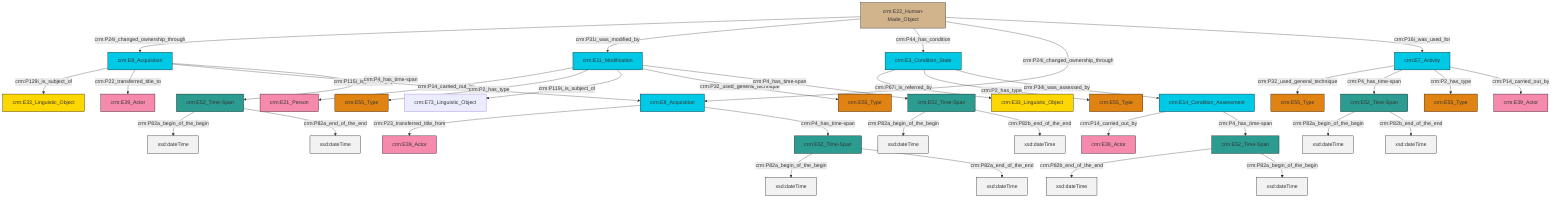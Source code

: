 graph TD
classDef Literal fill:#f2f2f2,stroke:#000000;
classDef CRM_Entity fill:#FFFFFF,stroke:#000000;
classDef Temporal_Entity fill:#00C9E6, stroke:#000000;
classDef Type fill:#E18312, stroke:#000000;
classDef Time-Span fill:#2C9C91, stroke:#000000;
classDef Appellation fill:#FFEB7F, stroke:#000000;
classDef Place fill:#008836, stroke:#000000;
classDef Persistent_Item fill:#B266B2, stroke:#000000;
classDef Conceptual_Object fill:#FFD700, stroke:#000000;
classDef Physical_Thing fill:#D2B48C, stroke:#000000;
classDef Actor fill:#f58aad, stroke:#000000;
classDef PC_Classes fill:#4ce600, stroke:#000000;
classDef Multi fill:#cccccc,stroke:#000000;

0["crm:E14_Condition_Assessment"]:::Temporal_Entity -->|crm:P14_carried_out_by| 1["crm:E39_Actor"]:::Actor
2["crm:E52_Time-Span"]:::Time-Span -->|crm:P82a_begin_of_the_begin| 3[xsd:dateTime]:::Literal
6["crm:E8_Acquisition"]:::Temporal_Entity -->|crm:P129i_is_subject_of| 7["crm:E33_Linguistic_Object"]:::Conceptual_Object
6["crm:E8_Acquisition"]:::Temporal_Entity -->|crm:P22_transferred_title_to| 4["crm:E39_Actor"]:::Actor
19["crm:E52_Time-Span"]:::Time-Span -->|crm:P82a_begin_of_the_begin| 20[xsd:dateTime]:::Literal
12["crm:E11_Modification"]:::Temporal_Entity -->|crm:P14_carried_out_by| 21["crm:E21_Person"]:::Actor
0["crm:E14_Condition_Assessment"]:::Temporal_Entity -->|crm:P4_has_time-span| 23["crm:E52_Time-Span"]:::Time-Span
12["crm:E11_Modification"]:::Temporal_Entity -->|crm:P2_has_type| 14["crm:E55_Type"]:::Type
6["crm:E8_Acquisition"]:::Temporal_Entity -->|crm:P115i_is_finished_by| 26["crm:E8_Acquisition"]:::Temporal_Entity
2["crm:E52_Time-Span"]:::Time-Span -->|crm:P82a_end_of_the_end| 27[xsd:dateTime]:::Literal
28["crm:E22_Human-Made_Object"]:::Physical_Thing -->|crm:P24i_changed_ownership_through| 6["crm:E8_Acquisition"]:::Temporal_Entity
10["crm:E3_Condition_State"]:::Temporal_Entity -->|crm:P67i_is_referred_by| 8["crm:E33_Linguistic_Object"]:::Conceptual_Object
32["crm:E52_Time-Span"]:::Time-Span -->|crm:P82a_begin_of_the_begin| 33[xsd:dateTime]:::Literal
12["crm:E11_Modification"]:::Temporal_Entity -->|crm:P119i_is_subject_of| 34["crm:E73_Linguistic_Object"]:::Default
17["crm:E7_Activity"]:::Temporal_Entity -->|crm:P32_used_general_technique| 37["crm:E55_Type"]:::Type
17["crm:E7_Activity"]:::Temporal_Entity -->|crm:P4_has_time-span| 19["crm:E52_Time-Span"]:::Time-Span
10["crm:E3_Condition_State"]:::Temporal_Entity -->|crm:P2_has_type| 35["crm:E55_Type"]:::Type
32["crm:E52_Time-Span"]:::Time-Span -->|crm:P82b_end_of_the_end| 43[xsd:dateTime]:::Literal
10["crm:E3_Condition_State"]:::Temporal_Entity -->|crm:P34i_was_assessed_by| 0["crm:E14_Condition_Assessment"]:::Temporal_Entity
6["crm:E8_Acquisition"]:::Temporal_Entity -->|crm:P4_has_time-span| 2["crm:E52_Time-Span"]:::Time-Span
28["crm:E22_Human-Made_Object"]:::Physical_Thing -->|crm:P31i_was_modified_by| 12["crm:E11_Modification"]:::Temporal_Entity
40["crm:E52_Time-Span"]:::Time-Span -->|crm:P82a_begin_of_the_begin| 48[xsd:dateTime]:::Literal
28["crm:E22_Human-Made_Object"]:::Physical_Thing -->|crm:P44_has_condition| 10["crm:E3_Condition_State"]:::Temporal_Entity
12["crm:E11_Modification"]:::Temporal_Entity -->|crm:P32_used_general_technique| 44["crm:E55_Type"]:::Type
28["crm:E22_Human-Made_Object"]:::Physical_Thing -->|crm:P24i_changed_ownership_through| 26["crm:E8_Acquisition"]:::Temporal_Entity
23["crm:E52_Time-Span"]:::Time-Span -->|crm:P82b_end_of_the_end| 50[xsd:dateTime]:::Literal
17["crm:E7_Activity"]:::Temporal_Entity -->|crm:P2_has_type| 51["crm:E55_Type"]:::Type
26["crm:E8_Acquisition"]:::Temporal_Entity -->|crm:P23_transferred_title_from| 29["crm:E39_Actor"]:::Actor
40["crm:E52_Time-Span"]:::Time-Span -->|crm:P82a_end_of_the_end| 53[xsd:dateTime]:::Literal
19["crm:E52_Time-Span"]:::Time-Span -->|crm:P82b_end_of_the_end| 55[xsd:dateTime]:::Literal
26["crm:E8_Acquisition"]:::Temporal_Entity -->|crm:P4_has_time-span| 40["crm:E52_Time-Span"]:::Time-Span
23["crm:E52_Time-Span"]:::Time-Span -->|crm:P82a_begin_of_the_begin| 58[xsd:dateTime]:::Literal
28["crm:E22_Human-Made_Object"]:::Physical_Thing -->|crm:P16i_was_used_for| 17["crm:E7_Activity"]:::Temporal_Entity
17["crm:E7_Activity"]:::Temporal_Entity -->|crm:P14_carried_out_by| 24["crm:E39_Actor"]:::Actor
12["crm:E11_Modification"]:::Temporal_Entity -->|crm:P4_has_time-span| 32["crm:E52_Time-Span"]:::Time-Span